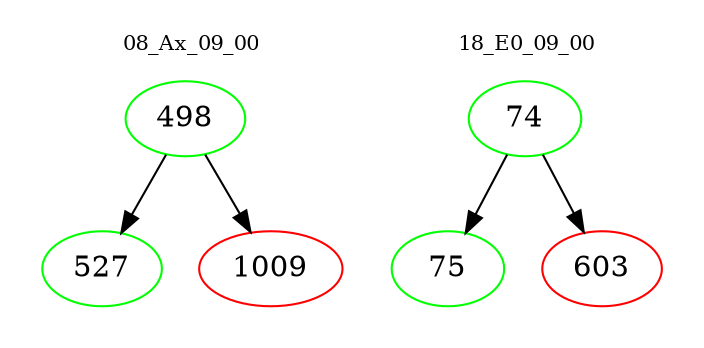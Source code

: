 digraph{
subgraph cluster_0 {
color = white
label = "08_Ax_09_00";
fontsize=10;
T0_498 [label="498", color="green"]
T0_498 -> T0_527 [color="black"]
T0_527 [label="527", color="green"]
T0_498 -> T0_1009 [color="black"]
T0_1009 [label="1009", color="red"]
}
subgraph cluster_1 {
color = white
label = "18_E0_09_00";
fontsize=10;
T1_74 [label="74", color="green"]
T1_74 -> T1_75 [color="black"]
T1_75 [label="75", color="green"]
T1_74 -> T1_603 [color="black"]
T1_603 [label="603", color="red"]
}
}
